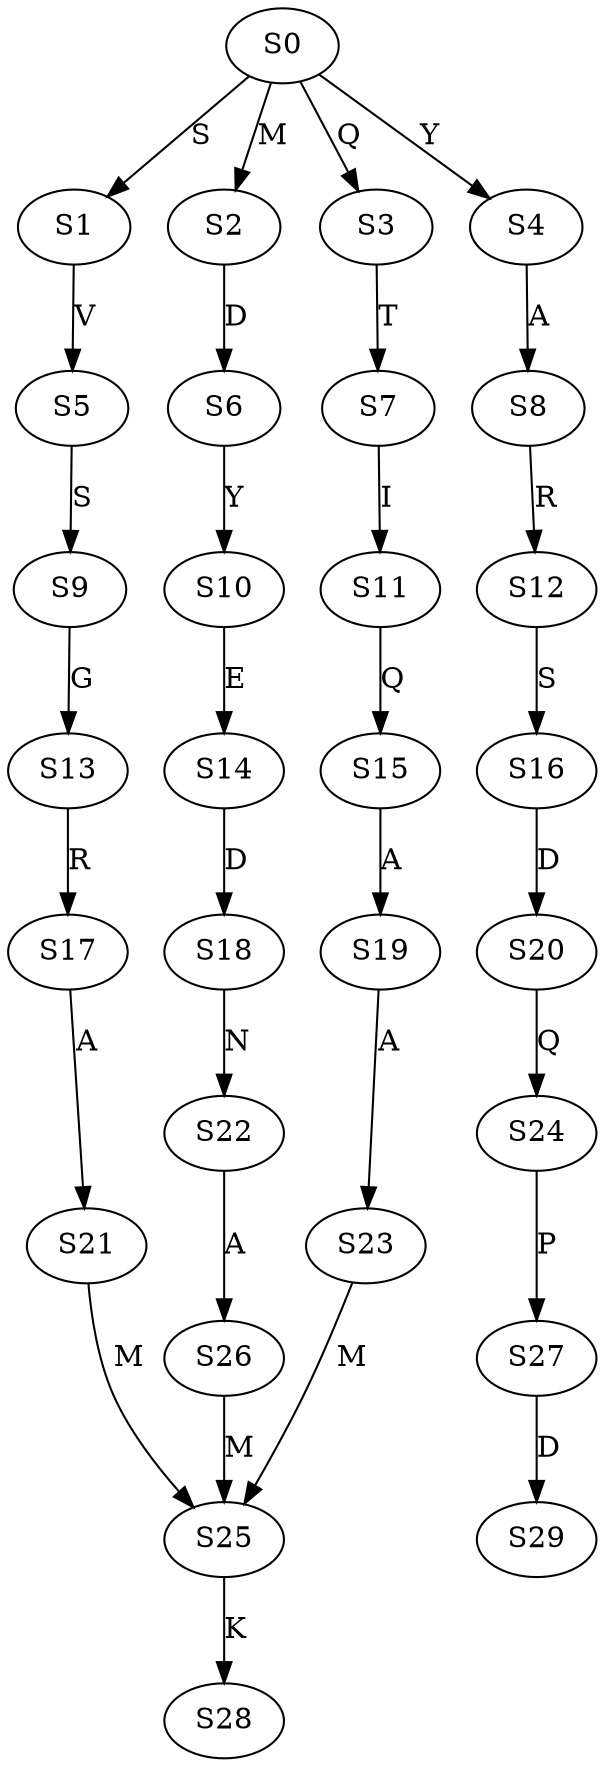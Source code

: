 strict digraph  {
	S0 -> S1 [ label = S ];
	S0 -> S2 [ label = M ];
	S0 -> S3 [ label = Q ];
	S0 -> S4 [ label = Y ];
	S1 -> S5 [ label = V ];
	S2 -> S6 [ label = D ];
	S3 -> S7 [ label = T ];
	S4 -> S8 [ label = A ];
	S5 -> S9 [ label = S ];
	S6 -> S10 [ label = Y ];
	S7 -> S11 [ label = I ];
	S8 -> S12 [ label = R ];
	S9 -> S13 [ label = G ];
	S10 -> S14 [ label = E ];
	S11 -> S15 [ label = Q ];
	S12 -> S16 [ label = S ];
	S13 -> S17 [ label = R ];
	S14 -> S18 [ label = D ];
	S15 -> S19 [ label = A ];
	S16 -> S20 [ label = D ];
	S17 -> S21 [ label = A ];
	S18 -> S22 [ label = N ];
	S19 -> S23 [ label = A ];
	S20 -> S24 [ label = Q ];
	S21 -> S25 [ label = M ];
	S22 -> S26 [ label = A ];
	S23 -> S25 [ label = M ];
	S24 -> S27 [ label = P ];
	S25 -> S28 [ label = K ];
	S26 -> S25 [ label = M ];
	S27 -> S29 [ label = D ];
}
